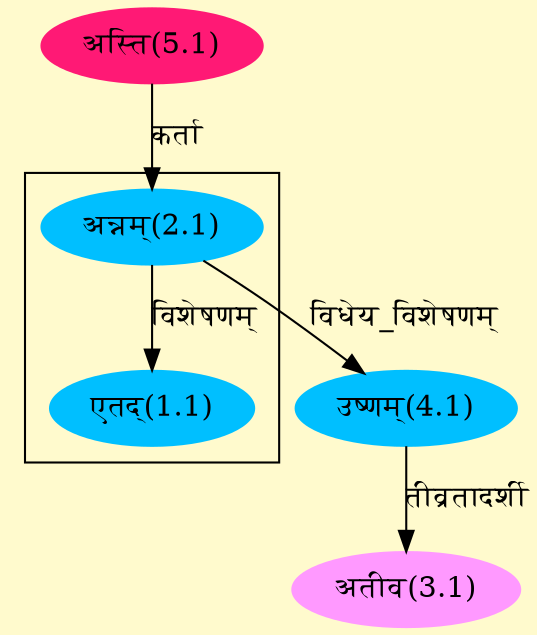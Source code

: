 digraph G{
rankdir=BT;
 compound=true;
 bgcolor="lemonchiffon1";

subgraph cluster_1{
Node1_1 [style=filled, color="#00BFFF" label = "एतद्(1.1)"]
Node2_1 [style=filled, color="#00BFFF" label = "अन्नम्(2.1)"]

}
Node2_1 [style=filled, color="#00BFFF" label = "अन्नम्(2.1)"]
Node5_1 [style=filled, color="#FF1975" label = "अस्ति(5.1)"]
Node3_1 [style=filled, color="#FF99FF" label = "अतीव(3.1)"]
Node4_1 [style=filled, color="#00BFFF" label = "उष्णम्(4.1)"]
/* Start of Relations section */

Node1_1 -> Node2_1 [  label="विशेषणम्"  dir="back" ]
Node2_1 -> Node5_1 [  label="कर्ता"  dir="back" ]
Node3_1 -> Node4_1 [  label="तीव्रतादर्शी"  dir="back" ]
Node4_1 -> Node2_1 [  label="विधेय_विशेषणम्"  dir="back" ]
}
